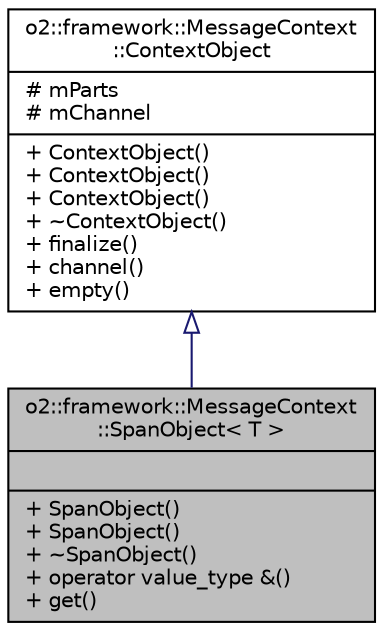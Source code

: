 digraph "o2::framework::MessageContext::SpanObject&lt; T &gt;"
{
 // INTERACTIVE_SVG=YES
  bgcolor="transparent";
  edge [fontname="Helvetica",fontsize="10",labelfontname="Helvetica",labelfontsize="10"];
  node [fontname="Helvetica",fontsize="10",shape=record];
  Node1 [label="{o2::framework::MessageContext\l::SpanObject\< T \>\n||+ SpanObject()\l+ SpanObject()\l+ ~SpanObject()\l+ operator value_type &()\l+ get()\l}",height=0.2,width=0.4,color="black", fillcolor="grey75", style="filled", fontcolor="black"];
  Node2 -> Node1 [dir="back",color="midnightblue",fontsize="10",style="solid",arrowtail="onormal",fontname="Helvetica"];
  Node2 [label="{o2::framework::MessageContext\l::ContextObject\n|# mParts\l# mChannel\l|+ ContextObject()\l+ ContextObject()\l+ ContextObject()\l+ ~ContextObject()\l+ finalize()\l+ channel()\l+ empty()\l}",height=0.2,width=0.4,color="black",URL="$d3/dc5/classo2_1_1framework_1_1MessageContext_1_1ContextObject.html"];
}

